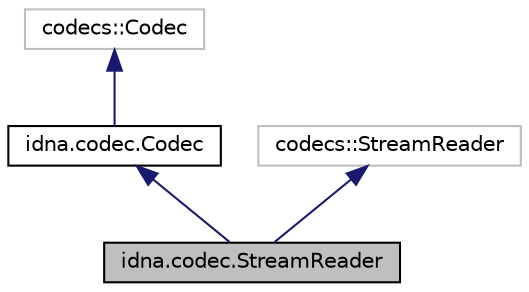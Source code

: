 digraph "idna.codec.StreamReader"
{
 // LATEX_PDF_SIZE
  edge [fontname="Helvetica",fontsize="10",labelfontname="Helvetica",labelfontsize="10"];
  node [fontname="Helvetica",fontsize="10",shape=record];
  Node1 [label="idna.codec.StreamReader",height=0.2,width=0.4,color="black", fillcolor="grey75", style="filled", fontcolor="black",tooltip=" "];
  Node2 -> Node1 [dir="back",color="midnightblue",fontsize="10",style="solid"];
  Node2 [label="idna.codec.Codec",height=0.2,width=0.4,color="black", fillcolor="white", style="filled",URL="$classidna_1_1codec_1_1Codec.html",tooltip=" "];
  Node3 -> Node2 [dir="back",color="midnightblue",fontsize="10",style="solid"];
  Node3 [label="codecs::Codec",height=0.2,width=0.4,color="grey75", fillcolor="white", style="filled",tooltip=" "];
  Node4 -> Node1 [dir="back",color="midnightblue",fontsize="10",style="solid"];
  Node4 [label="codecs::StreamReader",height=0.2,width=0.4,color="grey75", fillcolor="white", style="filled",tooltip=" "];
}
